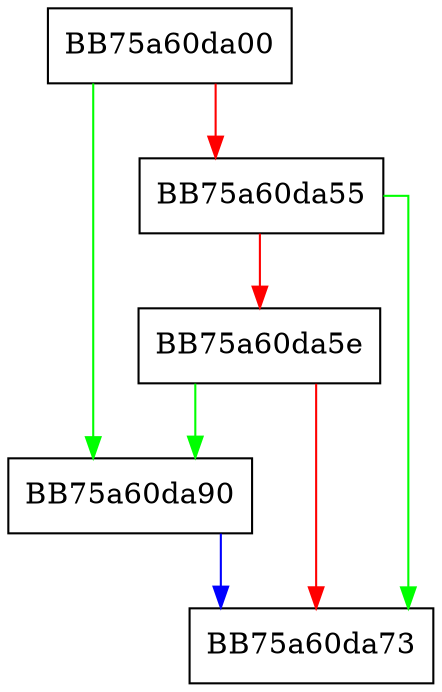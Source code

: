 digraph put {
  node [shape="box"];
  graph [splines=ortho];
  BB75a60da00 -> BB75a60da90 [color="green"];
  BB75a60da00 -> BB75a60da55 [color="red"];
  BB75a60da55 -> BB75a60da73 [color="green"];
  BB75a60da55 -> BB75a60da5e [color="red"];
  BB75a60da5e -> BB75a60da90 [color="green"];
  BB75a60da5e -> BB75a60da73 [color="red"];
  BB75a60da90 -> BB75a60da73 [color="blue"];
}